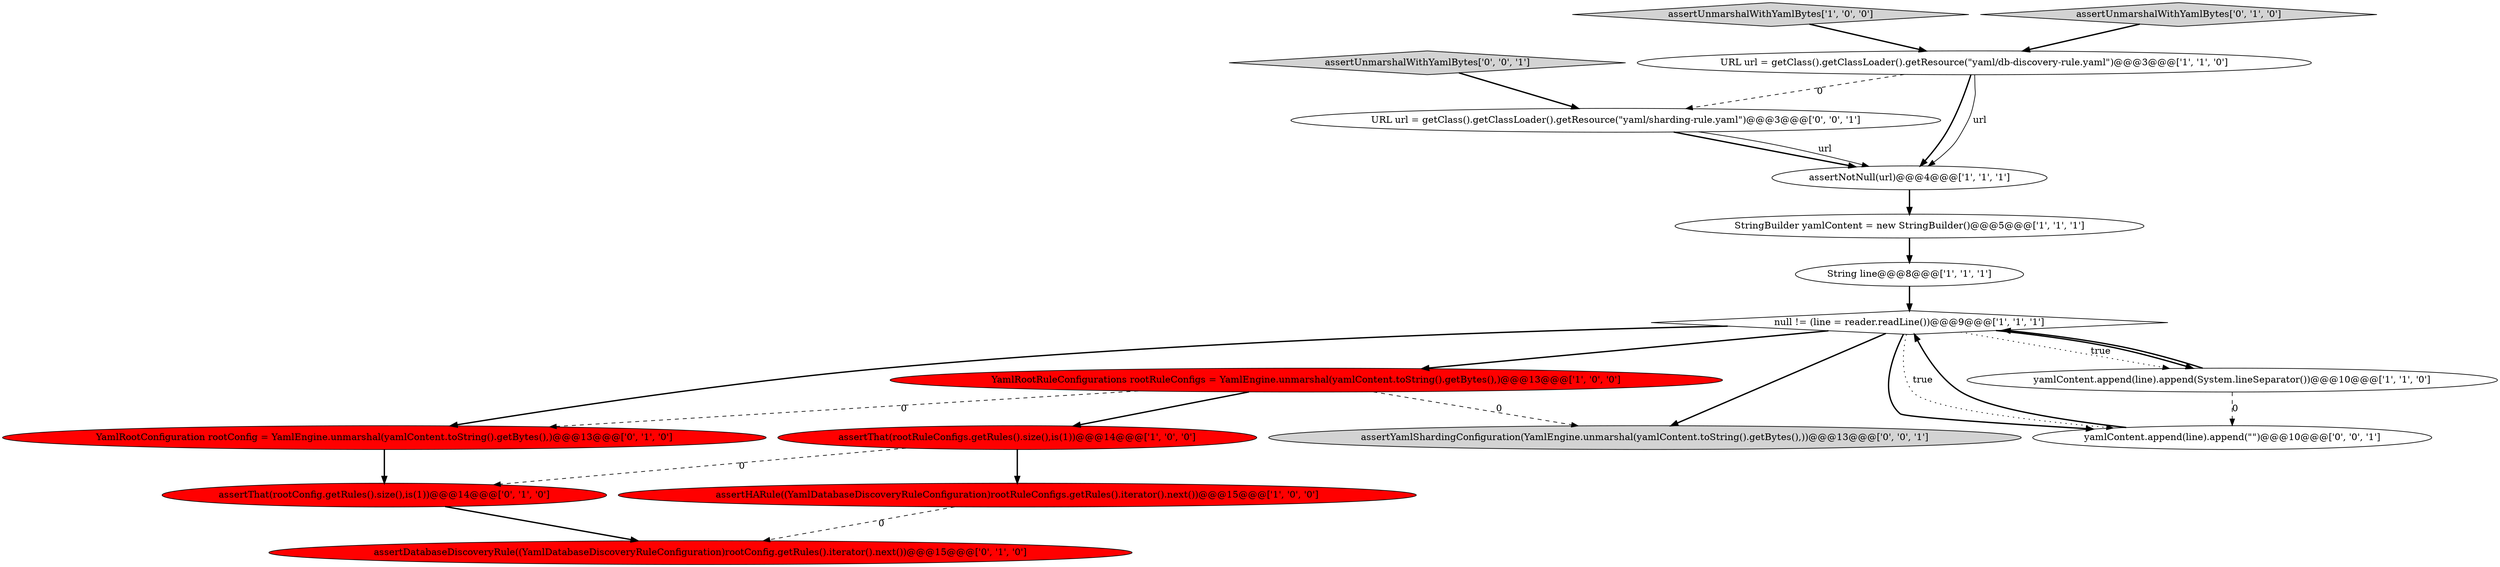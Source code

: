 digraph {
12 [style = filled, label = "assertDatabaseDiscoveryRule((YamlDatabaseDiscoveryRuleConfiguration)rootConfig.getRules().iterator().next())@@@15@@@['0', '1', '0']", fillcolor = red, shape = ellipse image = "AAA1AAABBB2BBB"];
10 [style = filled, label = "assertThat(rootConfig.getRules().size(),is(1))@@@14@@@['0', '1', '0']", fillcolor = red, shape = ellipse image = "AAA1AAABBB2BBB"];
11 [style = filled, label = "YamlRootConfiguration rootConfig = YamlEngine.unmarshal(yamlContent.toString().getBytes(),)@@@13@@@['0', '1', '0']", fillcolor = red, shape = ellipse image = "AAA1AAABBB2BBB"];
15 [style = filled, label = "assertYamlShardingConfiguration(YamlEngine.unmarshal(yamlContent.toString().getBytes(),))@@@13@@@['0', '0', '1']", fillcolor = lightgray, shape = ellipse image = "AAA0AAABBB3BBB"];
0 [style = filled, label = "null != (line = reader.readLine())@@@9@@@['1', '1', '1']", fillcolor = white, shape = diamond image = "AAA0AAABBB1BBB"];
7 [style = filled, label = "assertThat(rootRuleConfigs.getRules().size(),is(1))@@@14@@@['1', '0', '0']", fillcolor = red, shape = ellipse image = "AAA1AAABBB1BBB"];
9 [style = filled, label = "assertUnmarshalWithYamlBytes['1', '0', '0']", fillcolor = lightgray, shape = diamond image = "AAA0AAABBB1BBB"];
17 [style = filled, label = "assertUnmarshalWithYamlBytes['0', '0', '1']", fillcolor = lightgray, shape = diamond image = "AAA0AAABBB3BBB"];
13 [style = filled, label = "assertUnmarshalWithYamlBytes['0', '1', '0']", fillcolor = lightgray, shape = diamond image = "AAA0AAABBB2BBB"];
2 [style = filled, label = "String line@@@8@@@['1', '1', '1']", fillcolor = white, shape = ellipse image = "AAA0AAABBB1BBB"];
3 [style = filled, label = "assertHARule((YamlDatabaseDiscoveryRuleConfiguration)rootRuleConfigs.getRules().iterator().next())@@@15@@@['1', '0', '0']", fillcolor = red, shape = ellipse image = "AAA1AAABBB1BBB"];
6 [style = filled, label = "YamlRootRuleConfigurations rootRuleConfigs = YamlEngine.unmarshal(yamlContent.toString().getBytes(),)@@@13@@@['1', '0', '0']", fillcolor = red, shape = ellipse image = "AAA1AAABBB1BBB"];
16 [style = filled, label = "URL url = getClass().getClassLoader().getResource(\"yaml/sharding-rule.yaml\")@@@3@@@['0', '0', '1']", fillcolor = white, shape = ellipse image = "AAA0AAABBB3BBB"];
1 [style = filled, label = "StringBuilder yamlContent = new StringBuilder()@@@5@@@['1', '1', '1']", fillcolor = white, shape = ellipse image = "AAA0AAABBB1BBB"];
14 [style = filled, label = "yamlContent.append(line).append(\"\")@@@10@@@['0', '0', '1']", fillcolor = white, shape = ellipse image = "AAA0AAABBB3BBB"];
5 [style = filled, label = "URL url = getClass().getClassLoader().getResource(\"yaml/db-discovery-rule.yaml\")@@@3@@@['1', '1', '0']", fillcolor = white, shape = ellipse image = "AAA0AAABBB1BBB"];
8 [style = filled, label = "assertNotNull(url)@@@4@@@['1', '1', '1']", fillcolor = white, shape = ellipse image = "AAA0AAABBB1BBB"];
4 [style = filled, label = "yamlContent.append(line).append(System.lineSeparator())@@@10@@@['1', '1', '0']", fillcolor = white, shape = ellipse image = "AAA0AAABBB1BBB"];
5->8 [style = bold, label=""];
16->8 [style = bold, label=""];
0->6 [style = bold, label=""];
16->8 [style = solid, label="url"];
0->4 [style = dotted, label="true"];
6->11 [style = dashed, label="0"];
0->11 [style = bold, label=""];
0->15 [style = bold, label=""];
7->3 [style = bold, label=""];
4->0 [style = bold, label=""];
5->16 [style = dashed, label="0"];
8->1 [style = bold, label=""];
0->14 [style = bold, label=""];
2->0 [style = bold, label=""];
3->12 [style = dashed, label="0"];
14->0 [style = bold, label=""];
6->15 [style = dashed, label="0"];
0->4 [style = bold, label=""];
11->10 [style = bold, label=""];
10->12 [style = bold, label=""];
13->5 [style = bold, label=""];
5->8 [style = solid, label="url"];
9->5 [style = bold, label=""];
7->10 [style = dashed, label="0"];
0->14 [style = dotted, label="true"];
4->14 [style = dashed, label="0"];
1->2 [style = bold, label=""];
6->7 [style = bold, label=""];
17->16 [style = bold, label=""];
}
